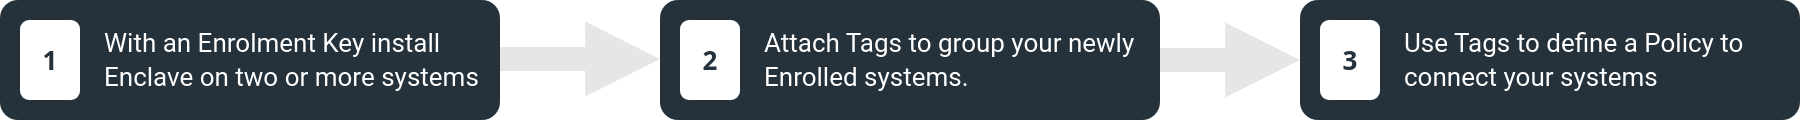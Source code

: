 <mxfile version="13.7.3" type="device"><diagram id="5YN4D-feXdSP7NOHQUGx" name="Page-1"><mxGraphModel dx="1086" dy="654" grid="1" gridSize="10" guides="1" tooltips="1" connect="1" arrows="1" fold="1" page="0" pageScale="1" pageWidth="850" pageHeight="1100" background="#ffffff" math="0" shadow="0"><root><mxCell id="0"/><mxCell id="1" parent="0"/><mxCell id="qa7vSSkGCocwlHkJc2Za-8" value="" style="endArrow=block;html=1;strokeWidth=12;strokeColor=#E6E6E6;endFill=1;exitX=1;exitY=0.5;exitDx=0;exitDy=0;entryX=0;entryY=0.5;entryDx=0;entryDy=0;fontColor=#333333;" edge="1" parent="1"><mxGeometry width="50" height="50" relative="1" as="geometry"><mxPoint x="730" y="310" as="sourcePoint"/><mxPoint x="800" y="310" as="targetPoint"/></mxGeometry></mxCell><mxCell id="qa7vSSkGCocwlHkJc2Za-5" value="" style="endArrow=block;html=1;strokeWidth=12;strokeColor=#E6E6E6;endFill=1;exitX=1;exitY=0.5;exitDx=0;exitDy=0;entryX=0;entryY=0.5;entryDx=0;entryDy=0;fontColor=#333333;" edge="1" parent="1"><mxGeometry width="50" height="50" relative="1" as="geometry"><mxPoint x="400" y="309.5" as="sourcePoint"/><mxPoint x="480" y="309.5" as="targetPoint"/></mxGeometry></mxCell><mxCell id="qa7vSSkGCocwlHkJc2Za-21" value="" style="rounded=1;whiteSpace=wrap;html=1;fontFamily=Roboto;fontSize=15;fontColor=#FFFFFF;align=left;strokeColor=none;fillColor=#26323B;" vertex="1" parent="1"><mxGeometry x="150" y="280" width="250" height="60" as="geometry"/></mxCell><mxCell id="qa7vSSkGCocwlHkJc2Za-15" value="1" style="rounded=1;whiteSpace=wrap;html=1;fontFamily=Open Sans;fontSize=13;strokeColor=none;fontColor=#26323B;fontStyle=1" vertex="1" parent="1"><mxGeometry x="160" y="290" width="30" height="40" as="geometry"/></mxCell><mxCell id="qa7vSSkGCocwlHkJc2Za-33" value="" style="rounded=1;whiteSpace=wrap;html=1;fontFamily=Roboto;fontSize=15;fontColor=#FFFFFF;align=left;strokeColor=none;fillColor=#26323B;" vertex="1" parent="1"><mxGeometry x="480" y="280" width="250" height="60" as="geometry"/></mxCell><mxCell id="qa7vSSkGCocwlHkJc2Za-34" value="2" style="rounded=1;whiteSpace=wrap;html=1;fontFamily=Open Sans;fontSize=13;strokeColor=none;fontColor=#26323B;fontStyle=1" vertex="1" parent="1"><mxGeometry x="490" y="290" width="30" height="40" as="geometry"/></mxCell><mxCell id="qa7vSSkGCocwlHkJc2Za-35" value="&lt;p style=&quot;line-height: 130%&quot;&gt;&lt;/p&gt;&lt;div style=&quot;font-size: 13px&quot;&gt;&lt;/div&gt;&lt;div&gt;&lt;br&gt;&lt;/div&gt;&lt;p&gt;&lt;/p&gt;" style="text;html=1;strokeColor=none;fillColor=none;align=left;verticalAlign=middle;whiteSpace=wrap;rounded=0;fontFamily=Roboto;fontSize=13;fontColor=#FFFFFF;" vertex="1" parent="1"><mxGeometry x="530" y="290" width="190" height="40" as="geometry"/></mxCell><mxCell id="qa7vSSkGCocwlHkJc2Za-36" value="&lt;p style=&quot;line-height: 130%&quot;&gt;With an Enrolment Key install Enclave on two or more systems&lt;/p&gt;" style="text;html=1;strokeColor=none;fillColor=none;align=left;verticalAlign=middle;whiteSpace=wrap;rounded=0;fontFamily=Roboto;fontSize=13;fontColor=#FFFFFF;" vertex="1" parent="1"><mxGeometry x="200" y="290" width="200" height="40" as="geometry"/></mxCell><mxCell id="qa7vSSkGCocwlHkJc2Za-37" value="" style="rounded=1;whiteSpace=wrap;html=1;fontFamily=Roboto;fontSize=15;fontColor=#FFFFFF;align=left;strokeColor=none;fillColor=#26323B;" vertex="1" parent="1"><mxGeometry x="800" y="280" width="250" height="60" as="geometry"/></mxCell><mxCell id="qa7vSSkGCocwlHkJc2Za-38" value="3" style="rounded=1;whiteSpace=wrap;html=1;fontFamily=Open Sans;fontSize=13;strokeColor=none;fontColor=#26323B;fontStyle=1" vertex="1" parent="1"><mxGeometry x="810" y="290" width="30" height="40" as="geometry"/></mxCell><mxCell id="qa7vSSkGCocwlHkJc2Za-39" value="&lt;p style=&quot;line-height: 130%&quot;&gt;&lt;/p&gt;&lt;div style=&quot;font-size: 13px&quot;&gt;&lt;/div&gt;&lt;div style=&quot;line-height: 130%&quot;&gt;Use Tags to define a Policy to connect your systems&lt;br&gt;&lt;/div&gt;&lt;p&gt;&lt;/p&gt;" style="text;html=1;strokeColor=none;fillColor=none;align=left;verticalAlign=middle;whiteSpace=wrap;rounded=0;fontFamily=Roboto;fontSize=13;fontColor=#FFFFFF;" vertex="1" parent="1"><mxGeometry x="850" y="290" width="190" height="40" as="geometry"/></mxCell><mxCell id="qa7vSSkGCocwlHkJc2Za-40" value="&lt;p style=&quot;line-height: 130%&quot;&gt;Attach Tags to group your newly Enrolled systems.&lt;/p&gt;" style="text;html=1;strokeColor=none;fillColor=none;align=left;verticalAlign=middle;whiteSpace=wrap;rounded=0;fontFamily=Roboto;fontSize=13;fontColor=#FFFFFF;" vertex="1" parent="1"><mxGeometry x="530" y="290" width="190" height="40" as="geometry"/></mxCell></root></mxGraphModel></diagram></mxfile>